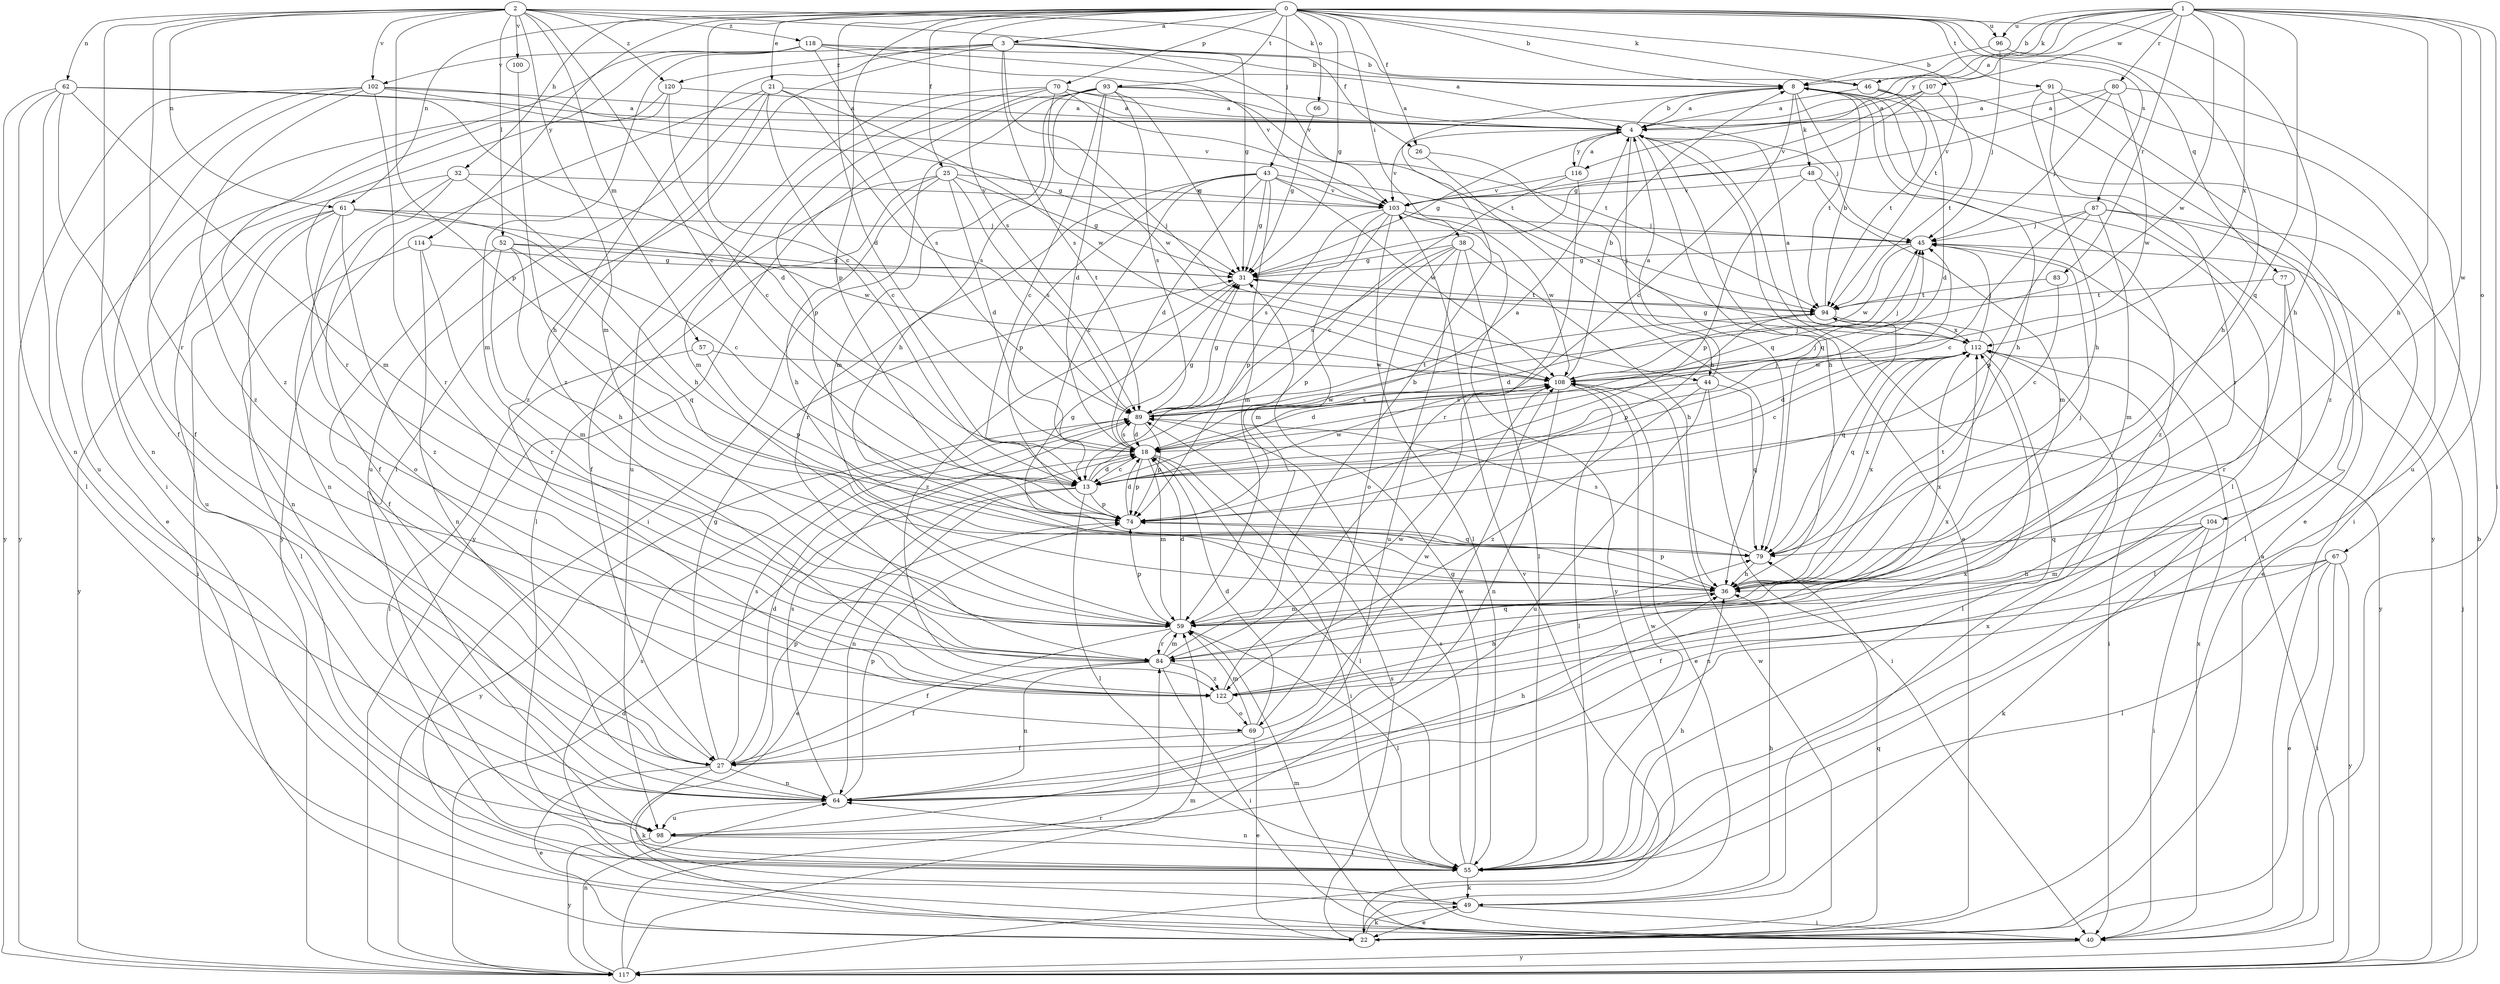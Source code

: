 strict digraph  {
0;
1;
2;
3;
4;
8;
13;
18;
21;
22;
25;
26;
27;
31;
32;
36;
38;
40;
43;
44;
45;
46;
48;
49;
52;
55;
57;
59;
61;
62;
64;
66;
67;
69;
70;
74;
77;
79;
80;
83;
84;
87;
89;
91;
93;
94;
96;
98;
100;
102;
103;
104;
107;
108;
112;
114;
116;
117;
118;
120;
122;
0 -> 3  [label=a];
0 -> 8  [label=b];
0 -> 13  [label=c];
0 -> 18  [label=d];
0 -> 21  [label=e];
0 -> 25  [label=f];
0 -> 26  [label=f];
0 -> 31  [label=g];
0 -> 32  [label=h];
0 -> 36  [label=h];
0 -> 38  [label=i];
0 -> 43  [label=j];
0 -> 46  [label=k];
0 -> 61  [label=n];
0 -> 66  [label=o];
0 -> 70  [label=p];
0 -> 74  [label=p];
0 -> 77  [label=q];
0 -> 87  [label=s];
0 -> 89  [label=s];
0 -> 91  [label=t];
0 -> 93  [label=t];
0 -> 94  [label=t];
0 -> 96  [label=u];
0 -> 114  [label=y];
1 -> 4  [label=a];
1 -> 8  [label=b];
1 -> 36  [label=h];
1 -> 40  [label=i];
1 -> 46  [label=k];
1 -> 67  [label=o];
1 -> 79  [label=q];
1 -> 80  [label=r];
1 -> 83  [label=r];
1 -> 96  [label=u];
1 -> 104  [label=w];
1 -> 107  [label=w];
1 -> 108  [label=w];
1 -> 112  [label=x];
1 -> 116  [label=y];
2 -> 13  [label=c];
2 -> 31  [label=g];
2 -> 40  [label=i];
2 -> 46  [label=k];
2 -> 52  [label=l];
2 -> 57  [label=m];
2 -> 59  [label=m];
2 -> 61  [label=n];
2 -> 62  [label=n];
2 -> 74  [label=p];
2 -> 84  [label=r];
2 -> 100  [label=v];
2 -> 102  [label=v];
2 -> 118  [label=z];
2 -> 120  [label=z];
3 -> 8  [label=b];
3 -> 26  [label=f];
3 -> 44  [label=j];
3 -> 55  [label=l];
3 -> 89  [label=s];
3 -> 102  [label=v];
3 -> 103  [label=v];
3 -> 120  [label=z];
3 -> 122  [label=z];
4 -> 8  [label=b];
4 -> 22  [label=e];
4 -> 31  [label=g];
4 -> 36  [label=h];
4 -> 44  [label=j];
4 -> 79  [label=q];
4 -> 103  [label=v];
4 -> 116  [label=y];
8 -> 4  [label=a];
8 -> 13  [label=c];
8 -> 36  [label=h];
8 -> 48  [label=k];
8 -> 55  [label=l];
8 -> 94  [label=t];
8 -> 117  [label=y];
13 -> 4  [label=a];
13 -> 18  [label=d];
13 -> 22  [label=e];
13 -> 45  [label=j];
13 -> 55  [label=l];
13 -> 64  [label=n];
13 -> 74  [label=p];
13 -> 108  [label=w];
18 -> 13  [label=c];
18 -> 31  [label=g];
18 -> 40  [label=i];
18 -> 45  [label=j];
18 -> 55  [label=l];
18 -> 59  [label=m];
18 -> 74  [label=p];
18 -> 89  [label=s];
21 -> 4  [label=a];
21 -> 13  [label=c];
21 -> 89  [label=s];
21 -> 98  [label=u];
21 -> 108  [label=w];
21 -> 117  [label=y];
21 -> 122  [label=z];
22 -> 49  [label=k];
22 -> 79  [label=q];
22 -> 89  [label=s];
22 -> 103  [label=v];
22 -> 108  [label=w];
25 -> 18  [label=d];
25 -> 27  [label=f];
25 -> 31  [label=g];
25 -> 36  [label=h];
25 -> 55  [label=l];
25 -> 89  [label=s];
25 -> 103  [label=v];
26 -> 36  [label=h];
26 -> 79  [label=q];
27 -> 18  [label=d];
27 -> 22  [label=e];
27 -> 31  [label=g];
27 -> 49  [label=k];
27 -> 64  [label=n];
27 -> 74  [label=p];
27 -> 89  [label=s];
31 -> 94  [label=t];
31 -> 122  [label=z];
32 -> 27  [label=f];
32 -> 36  [label=h];
32 -> 64  [label=n];
32 -> 98  [label=u];
32 -> 103  [label=v];
36 -> 45  [label=j];
36 -> 59  [label=m];
36 -> 74  [label=p];
36 -> 94  [label=t];
36 -> 112  [label=x];
38 -> 31  [label=g];
38 -> 36  [label=h];
38 -> 55  [label=l];
38 -> 69  [label=o];
38 -> 74  [label=p];
38 -> 89  [label=s];
38 -> 98  [label=u];
40 -> 59  [label=m];
40 -> 112  [label=x];
40 -> 117  [label=y];
43 -> 13  [label=c];
43 -> 18  [label=d];
43 -> 31  [label=g];
43 -> 59  [label=m];
43 -> 74  [label=p];
43 -> 84  [label=r];
43 -> 103  [label=v];
43 -> 108  [label=w];
43 -> 112  [label=x];
44 -> 4  [label=a];
44 -> 40  [label=i];
44 -> 79  [label=q];
44 -> 89  [label=s];
44 -> 98  [label=u];
44 -> 122  [label=z];
45 -> 31  [label=g];
45 -> 108  [label=w];
45 -> 117  [label=y];
46 -> 4  [label=a];
46 -> 18  [label=d];
46 -> 94  [label=t];
46 -> 122  [label=z];
48 -> 59  [label=m];
48 -> 74  [label=p];
48 -> 103  [label=v];
48 -> 122  [label=z];
49 -> 22  [label=e];
49 -> 36  [label=h];
49 -> 40  [label=i];
49 -> 89  [label=s];
49 -> 112  [label=x];
52 -> 27  [label=f];
52 -> 31  [label=g];
52 -> 36  [label=h];
52 -> 59  [label=m];
52 -> 79  [label=q];
52 -> 94  [label=t];
55 -> 31  [label=g];
55 -> 36  [label=h];
55 -> 49  [label=k];
55 -> 64  [label=n];
55 -> 89  [label=s];
55 -> 108  [label=w];
57 -> 55  [label=l];
57 -> 74  [label=p];
57 -> 108  [label=w];
59 -> 18  [label=d];
59 -> 27  [label=f];
59 -> 55  [label=l];
59 -> 74  [label=p];
59 -> 84  [label=r];
59 -> 112  [label=x];
61 -> 13  [label=c];
61 -> 40  [label=i];
61 -> 45  [label=j];
61 -> 64  [label=n];
61 -> 69  [label=o];
61 -> 108  [label=w];
61 -> 117  [label=y];
61 -> 122  [label=z];
62 -> 4  [label=a];
62 -> 18  [label=d];
62 -> 27  [label=f];
62 -> 55  [label=l];
62 -> 59  [label=m];
62 -> 64  [label=n];
62 -> 117  [label=y];
64 -> 36  [label=h];
64 -> 74  [label=p];
64 -> 89  [label=s];
64 -> 98  [label=u];
64 -> 108  [label=w];
64 -> 112  [label=x];
66 -> 31  [label=g];
67 -> 22  [label=e];
67 -> 27  [label=f];
67 -> 36  [label=h];
67 -> 40  [label=i];
67 -> 55  [label=l];
67 -> 117  [label=y];
69 -> 18  [label=d];
69 -> 22  [label=e];
69 -> 27  [label=f];
69 -> 59  [label=m];
69 -> 108  [label=w];
70 -> 4  [label=a];
70 -> 45  [label=j];
70 -> 59  [label=m];
70 -> 74  [label=p];
70 -> 94  [label=t];
70 -> 98  [label=u];
70 -> 108  [label=w];
74 -> 18  [label=d];
74 -> 79  [label=q];
77 -> 55  [label=l];
77 -> 84  [label=r];
77 -> 94  [label=t];
79 -> 31  [label=g];
79 -> 36  [label=h];
79 -> 89  [label=s];
79 -> 112  [label=x];
80 -> 4  [label=a];
80 -> 45  [label=j];
80 -> 98  [label=u];
80 -> 103  [label=v];
80 -> 108  [label=w];
83 -> 13  [label=c];
83 -> 94  [label=t];
84 -> 8  [label=b];
84 -> 27  [label=f];
84 -> 40  [label=i];
84 -> 59  [label=m];
84 -> 64  [label=n];
84 -> 79  [label=q];
84 -> 122  [label=z];
87 -> 13  [label=c];
87 -> 22  [label=e];
87 -> 45  [label=j];
87 -> 55  [label=l];
87 -> 59  [label=m];
87 -> 74  [label=p];
89 -> 18  [label=d];
89 -> 31  [label=g];
89 -> 45  [label=j];
89 -> 74  [label=p];
89 -> 94  [label=t];
89 -> 108  [label=w];
89 -> 117  [label=y];
91 -> 4  [label=a];
91 -> 22  [label=e];
91 -> 36  [label=h];
91 -> 40  [label=i];
91 -> 84  [label=r];
93 -> 4  [label=a];
93 -> 13  [label=c];
93 -> 18  [label=d];
93 -> 31  [label=g];
93 -> 36  [label=h];
93 -> 40  [label=i];
93 -> 59  [label=m];
93 -> 89  [label=s];
93 -> 94  [label=t];
93 -> 117  [label=y];
94 -> 8  [label=b];
94 -> 18  [label=d];
94 -> 74  [label=p];
94 -> 79  [label=q];
94 -> 112  [label=x];
96 -> 8  [label=b];
96 -> 36  [label=h];
96 -> 45  [label=j];
98 -> 55  [label=l];
98 -> 117  [label=y];
100 -> 36  [label=h];
102 -> 4  [label=a];
102 -> 31  [label=g];
102 -> 64  [label=n];
102 -> 84  [label=r];
102 -> 98  [label=u];
102 -> 103  [label=v];
102 -> 117  [label=y];
102 -> 122  [label=z];
103 -> 45  [label=j];
103 -> 55  [label=l];
103 -> 59  [label=m];
103 -> 74  [label=p];
103 -> 89  [label=s];
103 -> 108  [label=w];
103 -> 117  [label=y];
104 -> 40  [label=i];
104 -> 49  [label=k];
104 -> 59  [label=m];
104 -> 64  [label=n];
104 -> 79  [label=q];
107 -> 4  [label=a];
107 -> 31  [label=g];
107 -> 94  [label=t];
107 -> 103  [label=v];
108 -> 8  [label=b];
108 -> 18  [label=d];
108 -> 22  [label=e];
108 -> 45  [label=j];
108 -> 55  [label=l];
108 -> 64  [label=n];
108 -> 89  [label=s];
112 -> 4  [label=a];
112 -> 13  [label=c];
112 -> 18  [label=d];
112 -> 31  [label=g];
112 -> 40  [label=i];
112 -> 45  [label=j];
112 -> 55  [label=l];
112 -> 79  [label=q];
112 -> 108  [label=w];
114 -> 31  [label=g];
114 -> 55  [label=l];
114 -> 64  [label=n];
114 -> 84  [label=r];
116 -> 4  [label=a];
116 -> 13  [label=c];
116 -> 84  [label=r];
116 -> 103  [label=v];
117 -> 4  [label=a];
117 -> 8  [label=b];
117 -> 18  [label=d];
117 -> 45  [label=j];
117 -> 59  [label=m];
117 -> 64  [label=n];
117 -> 84  [label=r];
118 -> 4  [label=a];
118 -> 8  [label=b];
118 -> 59  [label=m];
118 -> 84  [label=r];
118 -> 89  [label=s];
118 -> 103  [label=v];
118 -> 122  [label=z];
120 -> 4  [label=a];
120 -> 13  [label=c];
120 -> 22  [label=e];
120 -> 27  [label=f];
122 -> 36  [label=h];
122 -> 69  [label=o];
122 -> 108  [label=w];
122 -> 112  [label=x];
}
